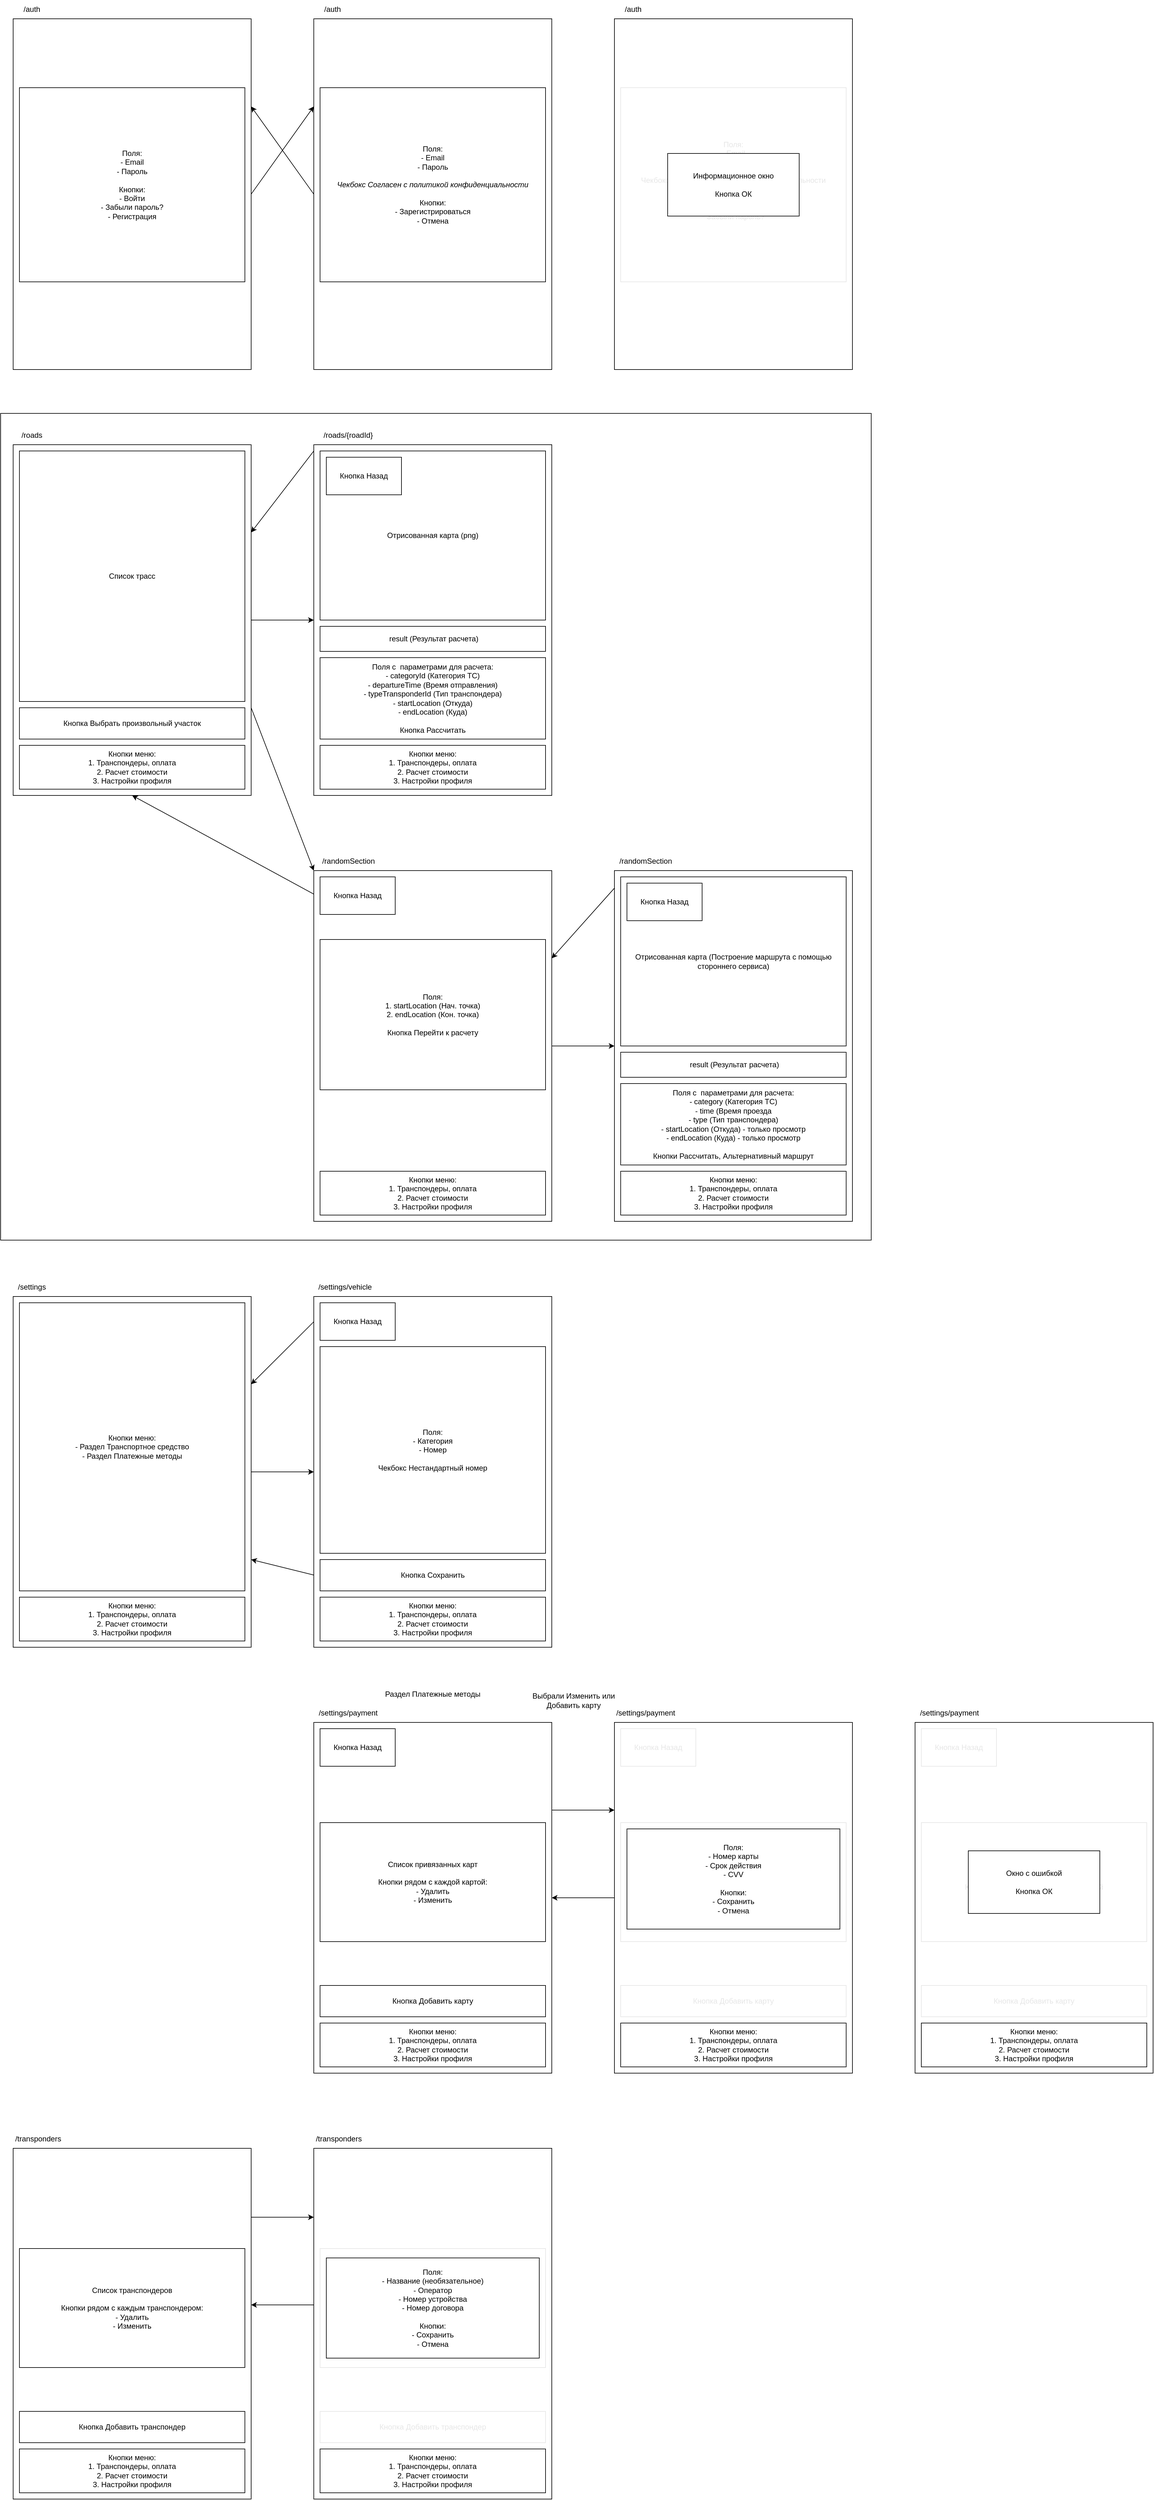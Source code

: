 <mxfile version="25.0.1">
  <diagram name="Страница — 1" id="cAiiCskIx-CPiagkMOPm">
    <mxGraphModel dx="1290" dy="1726" grid="1" gridSize="10" guides="1" tooltips="1" connect="1" arrows="1" fold="1" page="1" pageScale="1" pageWidth="827" pageHeight="1169" math="0" shadow="0">
      <root>
        <mxCell id="0" />
        <mxCell id="1" parent="0" />
        <mxCell id="h8wF_HTgiUl17c5c6_oB-93" value="" style="rounded=0;whiteSpace=wrap;html=1;" parent="1" vertex="1">
          <mxGeometry x="20" y="30" width="1390" height="1320" as="geometry" />
        </mxCell>
        <mxCell id="h8wF_HTgiUl17c5c6_oB-1" value="" style="rounded=0;whiteSpace=wrap;html=1;" parent="1" vertex="1">
          <mxGeometry x="40" y="80" width="380" height="560" as="geometry" />
        </mxCell>
        <mxCell id="h8wF_HTgiUl17c5c6_oB-2" value="Кнопки м&lt;span style=&quot;background-color: initial;&quot;&gt;еню:&lt;/span&gt;&lt;div&gt;&lt;span style=&quot;background-color: initial;&quot;&gt;1. Транспондеры, оплата&lt;/span&gt;&lt;/div&gt;&lt;div&gt;&lt;span style=&quot;background-color: initial;&quot;&gt;2.&amp;nbsp;&lt;/span&gt;&lt;span style=&quot;background-color: initial;&quot;&gt;Расчет стоимости&lt;/span&gt;&lt;/div&gt;&lt;div&gt;&lt;span style=&quot;background-color: initial;&quot;&gt;3. Настройки профиля&lt;/span&gt;&lt;/div&gt;" style="rounded=0;whiteSpace=wrap;html=1;" parent="1" vertex="1">
          <mxGeometry x="50" y="560" width="360" height="70" as="geometry" />
        </mxCell>
        <mxCell id="h8wF_HTgiUl17c5c6_oB-3" value="Список трасс" style="rounded=0;whiteSpace=wrap;html=1;" parent="1" vertex="1">
          <mxGeometry x="50" y="90" width="360" height="400" as="geometry" />
        </mxCell>
        <mxCell id="h8wF_HTgiUl17c5c6_oB-4" value="" style="rounded=0;whiteSpace=wrap;html=1;" parent="1" vertex="1">
          <mxGeometry x="520" y="80" width="380" height="560" as="geometry" />
        </mxCell>
        <mxCell id="h8wF_HTgiUl17c5c6_oB-5" value="Поля с&amp;nbsp; параметрами для расчета:&lt;div&gt;- categoryId (Категория ТС)&lt;/div&gt;&lt;div&gt;- departureTime (Время отправления)&lt;/div&gt;&lt;div&gt;- typeTransponderId (Тип транспондера)&lt;/div&gt;&lt;div&gt;-&amp;nbsp;&lt;span style=&quot;background-color: initial;&quot;&gt;startLocation (&lt;/span&gt;&lt;span style=&quot;background-color: initial;&quot;&gt;Откуда)&lt;/span&gt;&lt;/div&gt;&lt;div&gt;- &lt;span style=&quot;background-color: initial;&quot;&gt;endLocation&lt;/span&gt;&lt;span style=&quot;background-color: initial;&quot;&gt;&amp;nbsp;(Куда)&lt;/span&gt;&lt;/div&gt;&lt;div&gt;&lt;span style=&quot;background-color: initial;&quot;&gt;&lt;br&gt;&lt;/span&gt;&lt;/div&gt;&lt;div&gt;&lt;span style=&quot;background-color: initial;&quot;&gt;Кнопка Рассчитать&lt;/span&gt;&lt;/div&gt;" style="rounded=0;whiteSpace=wrap;html=1;" parent="1" vertex="1">
          <mxGeometry x="530" y="420" width="360" height="130" as="geometry" />
        </mxCell>
        <mxCell id="h8wF_HTgiUl17c5c6_oB-6" value="Отрисованная карта (png)" style="rounded=0;whiteSpace=wrap;html=1;" parent="1" vertex="1">
          <mxGeometry x="530" y="90" width="360" height="270" as="geometry" />
        </mxCell>
        <mxCell id="h8wF_HTgiUl17c5c6_oB-7" value="Кнопка Назад" style="rounded=0;whiteSpace=wrap;html=1;" parent="1" vertex="1">
          <mxGeometry x="540" y="100" width="120" height="60" as="geometry" />
        </mxCell>
        <mxCell id="h8wF_HTgiUl17c5c6_oB-8" value="" style="rounded=0;whiteSpace=wrap;html=1;" parent="1" vertex="1">
          <mxGeometry x="520" y="760" width="380" height="560" as="geometry" />
        </mxCell>
        <mxCell id="h8wF_HTgiUl17c5c6_oB-9" value="Поля:&lt;div&gt;&lt;div&gt;1. startLocation (Нач. точка)&lt;/div&gt;&lt;div&gt;2. endLocation (Кон. точка)&lt;/div&gt;&lt;div&gt;&lt;br&gt;&lt;/div&gt;&lt;/div&gt;&lt;div&gt;Кнопка Перейти к расчету&lt;/div&gt;" style="rounded=0;whiteSpace=wrap;html=1;" parent="1" vertex="1">
          <mxGeometry x="530" y="870" width="360" height="240" as="geometry" />
        </mxCell>
        <mxCell id="h8wF_HTgiUl17c5c6_oB-10" value="Кнопка Выбрать произвольный участок" style="rounded=0;whiteSpace=wrap;html=1;" parent="1" vertex="1">
          <mxGeometry x="50" y="500" width="360" height="50" as="geometry" />
        </mxCell>
        <mxCell id="h8wF_HTgiUl17c5c6_oB-11" value="Кнопка Назад" style="rounded=0;whiteSpace=wrap;html=1;" parent="1" vertex="1">
          <mxGeometry x="530" y="770" width="120" height="60" as="geometry" />
        </mxCell>
        <mxCell id="h8wF_HTgiUl17c5c6_oB-12" value="" style="rounded=0;whiteSpace=wrap;html=1;" parent="1" vertex="1">
          <mxGeometry x="1000" y="760" width="380" height="560" as="geometry" />
        </mxCell>
        <mxCell id="h8wF_HTgiUl17c5c6_oB-14" value="Кнопки м&lt;span style=&quot;background-color: initial;&quot;&gt;еню:&lt;/span&gt;&lt;div&gt;&lt;span style=&quot;background-color: initial;&quot;&gt;1. Транспондеры, оплата&lt;/span&gt;&lt;/div&gt;&lt;div&gt;&lt;span style=&quot;background-color: initial;&quot;&gt;2.&amp;nbsp;&lt;/span&gt;&lt;span style=&quot;background-color: initial;&quot;&gt;Расчет стоимости&lt;/span&gt;&lt;/div&gt;&lt;div&gt;&lt;span style=&quot;background-color: initial;&quot;&gt;3. Настройки профиля&lt;/span&gt;&lt;/div&gt;" style="rounded=0;whiteSpace=wrap;html=1;" parent="1" vertex="1">
          <mxGeometry x="530" y="560" width="360" height="70" as="geometry" />
        </mxCell>
        <mxCell id="h8wF_HTgiUl17c5c6_oB-15" value="Кнопки м&lt;span style=&quot;background-color: initial;&quot;&gt;еню:&lt;/span&gt;&lt;div&gt;&lt;span style=&quot;background-color: initial;&quot;&gt;1. Транспондеры, оплата&lt;/span&gt;&lt;/div&gt;&lt;div&gt;&lt;span style=&quot;background-color: initial;&quot;&gt;2.&amp;nbsp;&lt;/span&gt;&lt;span style=&quot;background-color: initial;&quot;&gt;Расчет стоимости&lt;/span&gt;&lt;/div&gt;&lt;div&gt;&lt;span style=&quot;background-color: initial;&quot;&gt;3. Настройки профиля&lt;/span&gt;&lt;/div&gt;" style="rounded=0;whiteSpace=wrap;html=1;" parent="1" vertex="1">
          <mxGeometry x="530" y="1240" width="360" height="70" as="geometry" />
        </mxCell>
        <mxCell id="h8wF_HTgiUl17c5c6_oB-16" value="Кнопки м&lt;span style=&quot;background-color: initial;&quot;&gt;еню:&lt;/span&gt;&lt;div&gt;&lt;span style=&quot;background-color: initial;&quot;&gt;1. Транспондеры, оплата&lt;/span&gt;&lt;/div&gt;&lt;div&gt;&lt;span style=&quot;background-color: initial;&quot;&gt;2.&amp;nbsp;&lt;/span&gt;&lt;span style=&quot;background-color: initial;&quot;&gt;Расчет стоимости&lt;/span&gt;&lt;/div&gt;&lt;div&gt;&lt;span style=&quot;background-color: initial;&quot;&gt;3. Настройки профиля&lt;/span&gt;&lt;/div&gt;" style="rounded=0;whiteSpace=wrap;html=1;" parent="1" vertex="1">
          <mxGeometry x="1010" y="1240" width="360" height="70" as="geometry" />
        </mxCell>
        <mxCell id="h8wF_HTgiUl17c5c6_oB-21" value="" style="rounded=0;whiteSpace=wrap;html=1;" parent="1" vertex="1">
          <mxGeometry x="40" y="1440" width="380" height="560" as="geometry" />
        </mxCell>
        <mxCell id="h8wF_HTgiUl17c5c6_oB-22" value="Кнопки м&lt;span style=&quot;background-color: initial;&quot;&gt;еню:&lt;/span&gt;&lt;div&gt;&lt;span style=&quot;background-color: initial;&quot;&gt;1. Транспондеры, оплата&lt;/span&gt;&lt;/div&gt;&lt;div&gt;&lt;span style=&quot;background-color: initial;&quot;&gt;2.&amp;nbsp;&lt;/span&gt;&lt;span style=&quot;background-color: initial;&quot;&gt;Расчет стоимости&lt;/span&gt;&lt;/div&gt;&lt;div&gt;&lt;span style=&quot;background-color: initial;&quot;&gt;3. Настройки профиля&lt;/span&gt;&lt;/div&gt;" style="rounded=0;whiteSpace=wrap;html=1;" parent="1" vertex="1">
          <mxGeometry x="50" y="1920" width="360" height="70" as="geometry" />
        </mxCell>
        <mxCell id="h8wF_HTgiUl17c5c6_oB-23" value="Кнопки меню:&lt;div&gt;- Раздел&amp;nbsp;&lt;span style=&quot;background-color: initial;&quot;&gt;Транспортное средство&lt;/span&gt;&lt;/div&gt;&lt;div&gt;- Раздел&amp;nbsp;&lt;span style=&quot;background-color: initial;&quot;&gt;Платежные методы&lt;/span&gt;&lt;/div&gt;" style="rounded=0;whiteSpace=wrap;html=1;" parent="1" vertex="1">
          <mxGeometry x="50" y="1450" width="360" height="460" as="geometry" />
        </mxCell>
        <mxCell id="h8wF_HTgiUl17c5c6_oB-24" value="" style="rounded=0;whiteSpace=wrap;html=1;" parent="1" vertex="1">
          <mxGeometry x="520" y="1440" width="380" height="560" as="geometry" />
        </mxCell>
        <mxCell id="h8wF_HTgiUl17c5c6_oB-25" value="Кнопки м&lt;span style=&quot;background-color: initial;&quot;&gt;еню:&lt;/span&gt;&lt;div&gt;&lt;span style=&quot;background-color: initial;&quot;&gt;1. Транспондеры, оплата&lt;/span&gt;&lt;/div&gt;&lt;div&gt;&lt;span style=&quot;background-color: initial;&quot;&gt;2.&amp;nbsp;&lt;/span&gt;&lt;span style=&quot;background-color: initial;&quot;&gt;Расчет стоимости&lt;/span&gt;&lt;/div&gt;&lt;div&gt;&lt;span style=&quot;background-color: initial;&quot;&gt;3. Настройки профиля&lt;/span&gt;&lt;/div&gt;" style="rounded=0;whiteSpace=wrap;html=1;" parent="1" vertex="1">
          <mxGeometry x="530" y="1920" width="360" height="70" as="geometry" />
        </mxCell>
        <mxCell id="h8wF_HTgiUl17c5c6_oB-26" value="Кнопка Сохранить" style="rounded=0;whiteSpace=wrap;html=1;" parent="1" vertex="1">
          <mxGeometry x="530" y="1860" width="360" height="50" as="geometry" />
        </mxCell>
        <mxCell id="h8wF_HTgiUl17c5c6_oB-27" value="&lt;div&gt;Поля:&lt;/div&gt;&lt;div&gt;- Категория&lt;/div&gt;&lt;div&gt;- Номер&lt;/div&gt;&lt;div&gt;&lt;br&gt;&lt;/div&gt;&lt;div&gt;Чекбокс Нестандартный номер&lt;/div&gt;" style="rounded=0;whiteSpace=wrap;html=1;" parent="1" vertex="1">
          <mxGeometry x="530" y="1520" width="360" height="330" as="geometry" />
        </mxCell>
        <mxCell id="h8wF_HTgiUl17c5c6_oB-29" value="Кнопка Назад" style="rounded=0;whiteSpace=wrap;html=1;" parent="1" vertex="1">
          <mxGeometry x="530" y="1450" width="120" height="60" as="geometry" />
        </mxCell>
        <mxCell id="h8wF_HTgiUl17c5c6_oB-30" value="" style="rounded=0;whiteSpace=wrap;html=1;" parent="1" vertex="1">
          <mxGeometry x="520" y="2120" width="380" height="560" as="geometry" />
        </mxCell>
        <mxCell id="h8wF_HTgiUl17c5c6_oB-31" value="Кнопки м&lt;span style=&quot;background-color: initial;&quot;&gt;еню:&lt;/span&gt;&lt;div&gt;&lt;span style=&quot;background-color: initial;&quot;&gt;1. Транспондеры, оплата&lt;/span&gt;&lt;/div&gt;&lt;div&gt;&lt;span style=&quot;background-color: initial;&quot;&gt;2.&amp;nbsp;&lt;/span&gt;&lt;span style=&quot;background-color: initial;&quot;&gt;Расчет стоимости&lt;/span&gt;&lt;/div&gt;&lt;div&gt;&lt;span style=&quot;background-color: initial;&quot;&gt;3. Настройки профиля&lt;/span&gt;&lt;/div&gt;" style="rounded=0;whiteSpace=wrap;html=1;" parent="1" vertex="1">
          <mxGeometry x="530" y="2600" width="360" height="70" as="geometry" />
        </mxCell>
        <mxCell id="h8wF_HTgiUl17c5c6_oB-32" value="&lt;div&gt;Список привязанных карт&lt;/div&gt;&lt;div&gt;&lt;br&gt;&lt;/div&gt;&lt;div&gt;Кнопки рядом с каждой картой:&lt;/div&gt;&lt;div&gt;- Удалить&lt;/div&gt;&lt;div&gt;- Изменить&lt;/div&gt;" style="rounded=0;whiteSpace=wrap;html=1;" parent="1" vertex="1">
          <mxGeometry x="530" y="2280" width="360" height="190" as="geometry" />
        </mxCell>
        <mxCell id="h8wF_HTgiUl17c5c6_oB-33" value="Раздел Платежные методы" style="text;html=1;align=center;verticalAlign=middle;whiteSpace=wrap;rounded=0;" parent="1" vertex="1">
          <mxGeometry x="630" y="2060" width="160" height="30" as="geometry" />
        </mxCell>
        <mxCell id="h8wF_HTgiUl17c5c6_oB-34" value="Кнопка Назад" style="rounded=0;whiteSpace=wrap;html=1;" parent="1" vertex="1">
          <mxGeometry x="530" y="2130" width="120" height="60" as="geometry" />
        </mxCell>
        <mxCell id="h8wF_HTgiUl17c5c6_oB-35" value="Кнопка Добавить карту" style="rounded=0;whiteSpace=wrap;html=1;" parent="1" vertex="1">
          <mxGeometry x="530" y="2540" width="360" height="50" as="geometry" />
        </mxCell>
        <mxCell id="h8wF_HTgiUl17c5c6_oB-36" value="" style="rounded=0;whiteSpace=wrap;html=1;" parent="1" vertex="1">
          <mxGeometry x="1000" y="2120" width="380" height="560" as="geometry" />
        </mxCell>
        <mxCell id="h8wF_HTgiUl17c5c6_oB-37" value="Кнопки м&lt;span style=&quot;background-color: initial;&quot;&gt;еню:&lt;/span&gt;&lt;div&gt;&lt;span style=&quot;background-color: initial;&quot;&gt;1. Транспондеры, оплата&lt;/span&gt;&lt;/div&gt;&lt;div&gt;&lt;span style=&quot;background-color: initial;&quot;&gt;2.&amp;nbsp;&lt;/span&gt;&lt;span style=&quot;background-color: initial;&quot;&gt;Расчет стоимости&lt;/span&gt;&lt;/div&gt;&lt;div&gt;&lt;span style=&quot;background-color: initial;&quot;&gt;3. Настройки профиля&lt;/span&gt;&lt;/div&gt;" style="rounded=0;whiteSpace=wrap;html=1;" parent="1" vertex="1">
          <mxGeometry x="1010" y="2600" width="360" height="70" as="geometry" />
        </mxCell>
        <mxCell id="h8wF_HTgiUl17c5c6_oB-38" value="&lt;div&gt;Список привязанных карт&lt;/div&gt;&lt;div&gt;Кнопка Удалить рядом с каждой картой&lt;/div&gt;" style="rounded=0;whiteSpace=wrap;html=1;fontColor=#E6E6E6;strokeColor=#E6E6E6;" parent="1" vertex="1">
          <mxGeometry x="1010" y="2280" width="360" height="190" as="geometry" />
        </mxCell>
        <mxCell id="h8wF_HTgiUl17c5c6_oB-39" value="Кнопка Назад" style="rounded=0;whiteSpace=wrap;html=1;strokeColor=#E6E6E6;fontColor=#E6E6E6;" parent="1" vertex="1">
          <mxGeometry x="1010" y="2130" width="120" height="60" as="geometry" />
        </mxCell>
        <mxCell id="h8wF_HTgiUl17c5c6_oB-40" value="Кнопка Добавить карту" style="rounded=0;whiteSpace=wrap;html=1;strokeColor=#E6E6E6;fontColor=#E6E6E6;" parent="1" vertex="1">
          <mxGeometry x="1010" y="2540" width="360" height="50" as="geometry" />
        </mxCell>
        <mxCell id="h8wF_HTgiUl17c5c6_oB-41" value="&lt;div&gt;Поля:&lt;/div&gt;&lt;div&gt;- Номер карты&lt;/div&gt;&lt;div&gt;- Срок действия&lt;/div&gt;&lt;div&gt;- CVV&lt;/div&gt;&lt;div&gt;&lt;br&gt;&lt;/div&gt;&lt;div&gt;Кнопки:&lt;/div&gt;&lt;div&gt;- Сохранить&lt;/div&gt;&lt;div&gt;- Отмена&lt;/div&gt;" style="rounded=0;whiteSpace=wrap;html=1;" parent="1" vertex="1">
          <mxGeometry x="1020" y="2290" width="340" height="160" as="geometry" />
        </mxCell>
        <mxCell id="h8wF_HTgiUl17c5c6_oB-42" value="" style="rounded=0;whiteSpace=wrap;html=1;" parent="1" vertex="1">
          <mxGeometry x="1480" y="2120" width="380" height="560" as="geometry" />
        </mxCell>
        <mxCell id="h8wF_HTgiUl17c5c6_oB-43" value="Кнопки м&lt;span style=&quot;background-color: initial;&quot;&gt;еню:&lt;/span&gt;&lt;div&gt;&lt;span style=&quot;background-color: initial;&quot;&gt;1. Транспондеры, оплата&lt;/span&gt;&lt;/div&gt;&lt;div&gt;&lt;span style=&quot;background-color: initial;&quot;&gt;2.&amp;nbsp;&lt;/span&gt;&lt;span style=&quot;background-color: initial;&quot;&gt;Расчет стоимости&lt;/span&gt;&lt;/div&gt;&lt;div&gt;&lt;span style=&quot;background-color: initial;&quot;&gt;3. Настройки профиля&lt;/span&gt;&lt;/div&gt;" style="rounded=0;whiteSpace=wrap;html=1;" parent="1" vertex="1">
          <mxGeometry x="1490" y="2600" width="360" height="70" as="geometry" />
        </mxCell>
        <mxCell id="h8wF_HTgiUl17c5c6_oB-44" value="&lt;div&gt;Список привязанных карт&lt;/div&gt;&lt;div&gt;Кнопка Удалить рядом с каждой картой&lt;/div&gt;" style="rounded=0;whiteSpace=wrap;html=1;fontColor=#E6E6E6;strokeColor=#E6E6E6;" parent="1" vertex="1">
          <mxGeometry x="1490" y="2280" width="360" height="190" as="geometry" />
        </mxCell>
        <mxCell id="h8wF_HTgiUl17c5c6_oB-45" value="Кнопка Назад" style="rounded=0;whiteSpace=wrap;html=1;strokeColor=#E6E6E6;fontColor=#E6E6E6;" parent="1" vertex="1">
          <mxGeometry x="1490" y="2130" width="120" height="60" as="geometry" />
        </mxCell>
        <mxCell id="h8wF_HTgiUl17c5c6_oB-46" value="Кнопка Добавить карту" style="rounded=0;whiteSpace=wrap;html=1;strokeColor=#E6E6E6;fontColor=#E6E6E6;" parent="1" vertex="1">
          <mxGeometry x="1490" y="2540" width="360" height="50" as="geometry" />
        </mxCell>
        <mxCell id="h8wF_HTgiUl17c5c6_oB-47" value="&lt;div&gt;Окно с ошибкой&lt;/div&gt;&lt;div&gt;&lt;br&gt;&lt;/div&gt;&lt;div&gt;Кнопка ОК&lt;/div&gt;" style="rounded=0;whiteSpace=wrap;html=1;" parent="1" vertex="1">
          <mxGeometry x="1565" y="2325" width="210" height="100" as="geometry" />
        </mxCell>
        <mxCell id="h8wF_HTgiUl17c5c6_oB-48" value="Выбрали Изменить или Добавить карту" style="text;html=1;align=center;verticalAlign=middle;whiteSpace=wrap;rounded=0;" parent="1" vertex="1">
          <mxGeometry x="860" y="2070" width="150" height="30" as="geometry" />
        </mxCell>
        <mxCell id="h8wF_HTgiUl17c5c6_oB-49" value="" style="rounded=0;whiteSpace=wrap;html=1;" parent="1" vertex="1">
          <mxGeometry x="40" y="-600" width="380" height="560" as="geometry" />
        </mxCell>
        <mxCell id="h8wF_HTgiUl17c5c6_oB-50" value="Поля:&lt;div&gt;-&amp;nbsp;Email&lt;/div&gt;&lt;div&gt;- Пароль&lt;/div&gt;&lt;div&gt;&lt;br&gt;&lt;/div&gt;&lt;div&gt;Кнопки:&lt;/div&gt;&lt;div&gt;- Войти&lt;/div&gt;&lt;div&gt;- Забыли пароль?&lt;/div&gt;&lt;div&gt;- Регистрация&lt;/div&gt;" style="rounded=0;whiteSpace=wrap;html=1;" parent="1" vertex="1">
          <mxGeometry x="50" y="-490" width="360" height="310" as="geometry" />
        </mxCell>
        <mxCell id="h8wF_HTgiUl17c5c6_oB-51" value="" style="rounded=0;whiteSpace=wrap;html=1;" parent="1" vertex="1">
          <mxGeometry x="1000" y="-600" width="380" height="560" as="geometry" />
        </mxCell>
        <mxCell id="h8wF_HTgiUl17c5c6_oB-52" value="Поля:&lt;div&gt;-&amp;nbsp;Email&lt;/div&gt;&lt;div&gt;- Пароль&lt;/div&gt;&lt;div&gt;&lt;br&gt;&lt;/div&gt;&lt;div&gt;Чекбокс Согласен с политикой конфиденциальности&lt;/div&gt;&lt;div&gt;&lt;br&gt;&lt;/div&gt;&lt;div&gt;Кнопки:&lt;/div&gt;&lt;div&gt;- Войти&lt;/div&gt;&lt;div&gt;- Забыли пароль?&lt;/div&gt;&lt;div&gt;&lt;br&gt;&lt;/div&gt;" style="rounded=0;whiteSpace=wrap;html=1;strokeColor=#E6E6E6;fontColor=#E6E6E6;" parent="1" vertex="1">
          <mxGeometry x="1010" y="-490" width="360" height="310" as="geometry" />
        </mxCell>
        <mxCell id="h8wF_HTgiUl17c5c6_oB-53" value="&lt;div&gt;Информационное окно&lt;/div&gt;&lt;div&gt;&lt;br&gt;&lt;/div&gt;&lt;div&gt;Кнопка ОК&lt;/div&gt;" style="rounded=0;whiteSpace=wrap;html=1;" parent="1" vertex="1">
          <mxGeometry x="1085" y="-385" width="210" height="100" as="geometry" />
        </mxCell>
        <mxCell id="h8wF_HTgiUl17c5c6_oB-54" value="" style="rounded=0;whiteSpace=wrap;html=1;" parent="1" vertex="1">
          <mxGeometry x="40" y="2800" width="380" height="560" as="geometry" />
        </mxCell>
        <mxCell id="h8wF_HTgiUl17c5c6_oB-55" value="Кнопки м&lt;span style=&quot;background-color: initial;&quot;&gt;еню:&lt;/span&gt;&lt;div&gt;&lt;span style=&quot;background-color: initial;&quot;&gt;1. Транспондеры, оплата&lt;/span&gt;&lt;/div&gt;&lt;div&gt;&lt;span style=&quot;background-color: initial;&quot;&gt;2.&amp;nbsp;&lt;/span&gt;&lt;span style=&quot;background-color: initial;&quot;&gt;Расчет стоимости&lt;/span&gt;&lt;/div&gt;&lt;div&gt;&lt;span style=&quot;background-color: initial;&quot;&gt;3. Настройки профиля&lt;/span&gt;&lt;/div&gt;" style="rounded=0;whiteSpace=wrap;html=1;" parent="1" vertex="1">
          <mxGeometry x="50" y="3280" width="360" height="70" as="geometry" />
        </mxCell>
        <mxCell id="h8wF_HTgiUl17c5c6_oB-56" value="&lt;div&gt;Список транспондеров&lt;/div&gt;&lt;div&gt;&lt;br&gt;&lt;/div&gt;&lt;div&gt;Кнопки рядом с каждым транспондером:&lt;/div&gt;&lt;div&gt;- Удалить&lt;/div&gt;&lt;div&gt;- Изменить&lt;/div&gt;" style="rounded=0;whiteSpace=wrap;html=1;fontColor=#000000;strokeColor=#000000;" parent="1" vertex="1">
          <mxGeometry x="50" y="2960" width="360" height="190" as="geometry" />
        </mxCell>
        <mxCell id="h8wF_HTgiUl17c5c6_oB-57" value="Кнопка Добавить транспондер" style="rounded=0;whiteSpace=wrap;html=1;fontColor=#000000;strokeColor=#000000;" parent="1" vertex="1">
          <mxGeometry x="50" y="3220" width="360" height="50" as="geometry" />
        </mxCell>
        <mxCell id="h8wF_HTgiUl17c5c6_oB-58" value="" style="rounded=0;whiteSpace=wrap;html=1;" parent="1" vertex="1">
          <mxGeometry x="520" y="2800" width="380" height="560" as="geometry" />
        </mxCell>
        <mxCell id="h8wF_HTgiUl17c5c6_oB-59" value="Кнопки м&lt;span style=&quot;background-color: initial;&quot;&gt;еню:&lt;/span&gt;&lt;div&gt;&lt;span style=&quot;background-color: initial;&quot;&gt;1. Транспондеры, оплата&lt;/span&gt;&lt;/div&gt;&lt;div&gt;&lt;span style=&quot;background-color: initial;&quot;&gt;2.&amp;nbsp;&lt;/span&gt;&lt;span style=&quot;background-color: initial;&quot;&gt;Расчет стоимости&lt;/span&gt;&lt;/div&gt;&lt;div&gt;&lt;span style=&quot;background-color: initial;&quot;&gt;3. Настройки профиля&lt;/span&gt;&lt;/div&gt;" style="rounded=0;whiteSpace=wrap;html=1;" parent="1" vertex="1">
          <mxGeometry x="530" y="3280" width="360" height="70" as="geometry" />
        </mxCell>
        <mxCell id="h8wF_HTgiUl17c5c6_oB-60" value="&lt;div&gt;Список транспондеров&lt;/div&gt;&lt;div&gt;&lt;br&gt;&lt;/div&gt;&lt;div&gt;Кнопки рядом с каждым транспондером:&lt;/div&gt;&lt;div&gt;- Удалить&lt;/div&gt;&lt;div&gt;- Изменить&lt;/div&gt;" style="rounded=0;whiteSpace=wrap;html=1;fontColor=#E6E6E6;strokeColor=#E6E6E6;" parent="1" vertex="1">
          <mxGeometry x="530" y="2960" width="360" height="190" as="geometry" />
        </mxCell>
        <mxCell id="h8wF_HTgiUl17c5c6_oB-61" value="Кнопка Добавить транспондер" style="rounded=0;whiteSpace=wrap;html=1;fontColor=#E6E6E6;strokeColor=#E6E6E6;" parent="1" vertex="1">
          <mxGeometry x="530" y="3220" width="360" height="50" as="geometry" />
        </mxCell>
        <mxCell id="h8wF_HTgiUl17c5c6_oB-62" value="&lt;div&gt;Поля:&lt;/div&gt;&lt;div&gt;- Название (необязательное)&lt;/div&gt;&lt;div&gt;- Оператор&lt;/div&gt;&lt;div&gt;- Номер устройства&lt;/div&gt;&lt;div&gt;- Номер договора&lt;/div&gt;&lt;div&gt;&lt;br&gt;&lt;/div&gt;&lt;div&gt;Кнопки:&lt;/div&gt;&lt;div&gt;- Сохранить&lt;/div&gt;&lt;div&gt;- Отмена&lt;/div&gt;" style="rounded=0;whiteSpace=wrap;html=1;" parent="1" vertex="1">
          <mxGeometry x="540" y="2975" width="340" height="160" as="geometry" />
        </mxCell>
        <mxCell id="h8wF_HTgiUl17c5c6_oB-63" value="" style="rounded=0;whiteSpace=wrap;html=1;" parent="1" vertex="1">
          <mxGeometry x="520" y="-600" width="380" height="560" as="geometry" />
        </mxCell>
        <mxCell id="h8wF_HTgiUl17c5c6_oB-64" value="Поля:&lt;div&gt;-&amp;nbsp;Email&lt;/div&gt;&lt;div&gt;- Пароль&lt;/div&gt;&lt;div&gt;&lt;br&gt;&lt;/div&gt;&lt;div&gt;&lt;i&gt;Чекбокс Согласен с политикой конфиденциальности&lt;/i&gt;&lt;/div&gt;&lt;div&gt;&lt;br&gt;&lt;/div&gt;&lt;div&gt;Кнопки:&lt;/div&gt;&lt;div&gt;- Зарегистрироваться&lt;/div&gt;&lt;div&gt;- Отмена&lt;/div&gt;" style="rounded=0;whiteSpace=wrap;html=1;" parent="1" vertex="1">
          <mxGeometry x="530" y="-490" width="360" height="310" as="geometry" />
        </mxCell>
        <mxCell id="h8wF_HTgiUl17c5c6_oB-65" value="" style="endArrow=classic;html=1;rounded=0;exitX=1;exitY=0.5;exitDx=0;exitDy=0;entryX=0;entryY=0.25;entryDx=0;entryDy=0;" parent="1" source="h8wF_HTgiUl17c5c6_oB-49" target="h8wF_HTgiUl17c5c6_oB-63" edge="1">
          <mxGeometry width="50" height="50" relative="1" as="geometry">
            <mxPoint x="480" y="-335" as="sourcePoint" />
            <mxPoint x="530" y="-385" as="targetPoint" />
          </mxGeometry>
        </mxCell>
        <mxCell id="h8wF_HTgiUl17c5c6_oB-66" value="" style="endArrow=classic;html=1;rounded=0;exitX=0;exitY=0.5;exitDx=0;exitDy=0;entryX=1;entryY=0.25;entryDx=0;entryDy=0;" parent="1" source="h8wF_HTgiUl17c5c6_oB-63" target="h8wF_HTgiUl17c5c6_oB-49" edge="1">
          <mxGeometry width="50" height="50" relative="1" as="geometry">
            <mxPoint x="740" y="-280" as="sourcePoint" />
            <mxPoint x="790" y="-330" as="targetPoint" />
          </mxGeometry>
        </mxCell>
        <mxCell id="h8wF_HTgiUl17c5c6_oB-67" value="" style="endArrow=classic;html=1;rounded=0;exitX=1;exitY=0.5;exitDx=0;exitDy=0;entryX=0;entryY=0.5;entryDx=0;entryDy=0;" parent="1" source="h8wF_HTgiUl17c5c6_oB-1" target="h8wF_HTgiUl17c5c6_oB-4" edge="1">
          <mxGeometry width="50" height="50" relative="1" as="geometry">
            <mxPoint x="460" y="390" as="sourcePoint" />
            <mxPoint x="510" y="340" as="targetPoint" />
          </mxGeometry>
        </mxCell>
        <mxCell id="h8wF_HTgiUl17c5c6_oB-68" value="" style="endArrow=classic;html=1;rounded=0;entryX=1;entryY=0.25;entryDx=0;entryDy=0;exitX=0;exitY=0.018;exitDx=0;exitDy=0;exitPerimeter=0;" parent="1" source="h8wF_HTgiUl17c5c6_oB-4" target="h8wF_HTgiUl17c5c6_oB-1" edge="1">
          <mxGeometry width="50" height="50" relative="1" as="geometry">
            <mxPoint x="510" y="100" as="sourcePoint" />
            <mxPoint x="360" y="350" as="targetPoint" />
          </mxGeometry>
        </mxCell>
        <mxCell id="h8wF_HTgiUl17c5c6_oB-69" value="" style="endArrow=classic;html=1;rounded=0;exitX=1;exitY=0.75;exitDx=0;exitDy=0;entryX=0;entryY=0;entryDx=0;entryDy=0;" parent="1" source="h8wF_HTgiUl17c5c6_oB-1" target="h8wF_HTgiUl17c5c6_oB-8" edge="1">
          <mxGeometry width="50" height="50" relative="1" as="geometry">
            <mxPoint x="560" y="550" as="sourcePoint" />
            <mxPoint x="610" y="500" as="targetPoint" />
          </mxGeometry>
        </mxCell>
        <mxCell id="h8wF_HTgiUl17c5c6_oB-71" value="" style="endArrow=classic;html=1;rounded=0;exitX=0;exitY=0.067;exitDx=0;exitDy=0;exitPerimeter=0;entryX=0.5;entryY=1;entryDx=0;entryDy=0;" parent="1" source="h8wF_HTgiUl17c5c6_oB-8" target="h8wF_HTgiUl17c5c6_oB-1" edge="1">
          <mxGeometry width="50" height="50" relative="1" as="geometry">
            <mxPoint x="670" y="820" as="sourcePoint" />
            <mxPoint x="720" y="770" as="targetPoint" />
          </mxGeometry>
        </mxCell>
        <mxCell id="h8wF_HTgiUl17c5c6_oB-73" value="" style="endArrow=classic;html=1;rounded=0;exitX=1;exitY=0.5;exitDx=0;exitDy=0;entryX=0;entryY=0.5;entryDx=0;entryDy=0;" parent="1" source="h8wF_HTgiUl17c5c6_oB-21" target="h8wF_HTgiUl17c5c6_oB-24" edge="1">
          <mxGeometry width="50" height="50" relative="1" as="geometry">
            <mxPoint x="290" y="1770" as="sourcePoint" />
            <mxPoint x="340" y="1720" as="targetPoint" />
          </mxGeometry>
        </mxCell>
        <mxCell id="h8wF_HTgiUl17c5c6_oB-74" value="" style="endArrow=classic;html=1;rounded=0;exitX=0;exitY=0.072;exitDx=0;exitDy=0;entryX=1;entryY=0.25;entryDx=0;entryDy=0;exitPerimeter=0;" parent="1" source="h8wF_HTgiUl17c5c6_oB-24" target="h8wF_HTgiUl17c5c6_oB-21" edge="1">
          <mxGeometry width="50" height="50" relative="1" as="geometry">
            <mxPoint x="290" y="1770" as="sourcePoint" />
            <mxPoint x="340" y="1720" as="targetPoint" />
          </mxGeometry>
        </mxCell>
        <mxCell id="h8wF_HTgiUl17c5c6_oB-75" value="" style="endArrow=classic;html=1;rounded=0;exitX=-0.001;exitY=0.794;exitDx=0;exitDy=0;exitPerimeter=0;entryX=1;entryY=0.75;entryDx=0;entryDy=0;" parent="1" source="h8wF_HTgiUl17c5c6_oB-24" target="h8wF_HTgiUl17c5c6_oB-21" edge="1">
          <mxGeometry width="50" height="50" relative="1" as="geometry">
            <mxPoint x="410" y="1860" as="sourcePoint" />
            <mxPoint x="460" y="1810" as="targetPoint" />
          </mxGeometry>
        </mxCell>
        <mxCell id="h8wF_HTgiUl17c5c6_oB-78" value="/roads" style="text;html=1;align=center;verticalAlign=middle;whiteSpace=wrap;rounded=0;" parent="1" vertex="1">
          <mxGeometry x="40" y="50" width="60" height="30" as="geometry" />
        </mxCell>
        <mxCell id="h8wF_HTgiUl17c5c6_oB-79" value="/roads&lt;span style=&quot;background-color: initial;&quot;&gt;/{&lt;/span&gt;road&lt;span style=&quot;background-color: initial;&quot;&gt;Id&lt;/span&gt;&lt;span style=&quot;background-color: initial;&quot;&gt;}&lt;/span&gt;" style="text;html=1;align=center;verticalAlign=middle;whiteSpace=wrap;rounded=0;" parent="1" vertex="1">
          <mxGeometry x="520" y="50" width="110" height="30" as="geometry" />
        </mxCell>
        <mxCell id="h8wF_HTgiUl17c5c6_oB-80" value="&amp;nbsp;result (Результат расчета)" style="rounded=0;whiteSpace=wrap;html=1;" parent="1" vertex="1">
          <mxGeometry x="530" y="370" width="360" height="40" as="geometry" />
        </mxCell>
        <mxCell id="h8wF_HTgiUl17c5c6_oB-82" value="Отрисованная карта (Построение маршрута с помощью стороннего сервиса)" style="rounded=0;whiteSpace=wrap;html=1;" parent="1" vertex="1">
          <mxGeometry x="1010" y="770" width="360" height="270" as="geometry" />
        </mxCell>
        <mxCell id="h8wF_HTgiUl17c5c6_oB-19" value="Кнопка Назад" style="rounded=0;whiteSpace=wrap;html=1;" parent="1" vertex="1">
          <mxGeometry x="1020" y="780" width="120" height="60" as="geometry" />
        </mxCell>
        <mxCell id="h8wF_HTgiUl17c5c6_oB-85" value="/randomSection" style="text;html=1;align=center;verticalAlign=middle;whiteSpace=wrap;rounded=0;" parent="1" vertex="1">
          <mxGeometry x="507.5" y="730" width="135" height="30" as="geometry" />
        </mxCell>
        <mxCell id="h8wF_HTgiUl17c5c6_oB-86" value="Поля с&amp;nbsp; параметрами для расчета:&lt;div&gt;- category (Категория ТС)&lt;/div&gt;&lt;div&gt;- time (Время проезда&lt;/div&gt;&lt;div&gt;- type (Тип транспондера)&lt;/div&gt;&lt;div&gt;-&amp;nbsp;&lt;span style=&quot;background-color: initial;&quot;&gt;startLocation (&lt;/span&gt;&lt;span style=&quot;background-color: initial;&quot;&gt;Откуда) - только просмотр&lt;/span&gt;&lt;/div&gt;&lt;div&gt;- &lt;span style=&quot;background-color: initial;&quot;&gt;endLocation&lt;/span&gt;&lt;span style=&quot;background-color: initial;&quot;&gt;&amp;nbsp;(Куда) - только просмотр&lt;/span&gt;&lt;/div&gt;&lt;div&gt;&lt;span style=&quot;background-color: initial;&quot;&gt;&lt;br&gt;&lt;/span&gt;&lt;/div&gt;&lt;div&gt;&lt;span style=&quot;background-color: initial;&quot;&gt;Кнопки Рассчитать, Альтернативный маршрут&lt;/span&gt;&lt;/div&gt;" style="rounded=0;whiteSpace=wrap;html=1;" parent="1" vertex="1">
          <mxGeometry x="1010" y="1100" width="360" height="130" as="geometry" />
        </mxCell>
        <mxCell id="h8wF_HTgiUl17c5c6_oB-87" value="&amp;nbsp;result (Результат расчета)" style="rounded=0;whiteSpace=wrap;html=1;" parent="1" vertex="1">
          <mxGeometry x="1010" y="1050" width="360" height="40" as="geometry" />
        </mxCell>
        <mxCell id="h8wF_HTgiUl17c5c6_oB-88" value="" style="endArrow=classic;html=1;rounded=0;exitX=1;exitY=0.5;exitDx=0;exitDy=0;entryX=0;entryY=0.5;entryDx=0;entryDy=0;" parent="1" source="h8wF_HTgiUl17c5c6_oB-8" target="h8wF_HTgiUl17c5c6_oB-12" edge="1">
          <mxGeometry width="50" height="50" relative="1" as="geometry">
            <mxPoint x="750" y="1100" as="sourcePoint" />
            <mxPoint x="800" y="1050" as="targetPoint" />
          </mxGeometry>
        </mxCell>
        <mxCell id="h8wF_HTgiUl17c5c6_oB-89" value="" style="endArrow=classic;html=1;rounded=0;entryX=1;entryY=0.25;entryDx=0;entryDy=0;exitX=0;exitY=0.05;exitDx=0;exitDy=0;exitPerimeter=0;" parent="1" source="h8wF_HTgiUl17c5c6_oB-12" target="h8wF_HTgiUl17c5c6_oB-8" edge="1">
          <mxGeometry width="50" height="50" relative="1" as="geometry">
            <mxPoint x="1000" y="770" as="sourcePoint" />
            <mxPoint x="900" y="900" as="targetPoint" />
          </mxGeometry>
        </mxCell>
        <mxCell id="h8wF_HTgiUl17c5c6_oB-90" value="/randomSection" style="text;html=1;align=center;verticalAlign=middle;whiteSpace=wrap;rounded=0;" parent="1" vertex="1">
          <mxGeometry x="990" y="730" width="120" height="30" as="geometry" />
        </mxCell>
        <mxCell id="KbiUPIUV59BzkDGXsCW5-1" value="/auth" style="text;html=1;align=center;verticalAlign=middle;whiteSpace=wrap;rounded=0;" parent="1" vertex="1">
          <mxGeometry x="40" y="-630" width="60" height="30" as="geometry" />
        </mxCell>
        <mxCell id="KbiUPIUV59BzkDGXsCW5-2" value="/auth" style="text;html=1;align=center;verticalAlign=middle;whiteSpace=wrap;rounded=0;" parent="1" vertex="1">
          <mxGeometry x="520" y="-630" width="60" height="30" as="geometry" />
        </mxCell>
        <mxCell id="KbiUPIUV59BzkDGXsCW5-3" value="/settings" style="text;html=1;align=center;verticalAlign=middle;whiteSpace=wrap;rounded=0;" parent="1" vertex="1">
          <mxGeometry x="40" y="1410" width="60" height="30" as="geometry" />
        </mxCell>
        <mxCell id="KbiUPIUV59BzkDGXsCW5-4" value="/settings/vehicle" style="text;html=1;align=center;verticalAlign=middle;whiteSpace=wrap;rounded=0;" parent="1" vertex="1">
          <mxGeometry x="540" y="1410" width="60" height="30" as="geometry" />
        </mxCell>
        <mxCell id="KbiUPIUV59BzkDGXsCW5-5" value="/settings/payment" style="text;html=1;align=center;verticalAlign=middle;whiteSpace=wrap;rounded=0;" parent="1" vertex="1">
          <mxGeometry x="545" y="2090" width="60" height="30" as="geometry" />
        </mxCell>
        <mxCell id="KbiUPIUV59BzkDGXsCW5-6" value="/settings/payment" style="text;html=1;align=center;verticalAlign=middle;whiteSpace=wrap;rounded=0;" parent="1" vertex="1">
          <mxGeometry x="1020" y="2090" width="60" height="30" as="geometry" />
        </mxCell>
        <mxCell id="KbiUPIUV59BzkDGXsCW5-7" value="/settings/payment" style="text;html=1;align=center;verticalAlign=middle;whiteSpace=wrap;rounded=0;" parent="1" vertex="1">
          <mxGeometry x="1505" y="2090" width="60" height="30" as="geometry" />
        </mxCell>
        <mxCell id="KbiUPIUV59BzkDGXsCW5-8" value="/transponders" style="text;html=1;align=center;verticalAlign=middle;whiteSpace=wrap;rounded=0;" parent="1" vertex="1">
          <mxGeometry x="50" y="2770" width="60" height="30" as="geometry" />
        </mxCell>
        <mxCell id="KbiUPIUV59BzkDGXsCW5-9" value="/transponders" style="text;html=1;align=center;verticalAlign=middle;whiteSpace=wrap;rounded=0;" parent="1" vertex="1">
          <mxGeometry x="530" y="2770" width="60" height="30" as="geometry" />
        </mxCell>
        <mxCell id="KbiUPIUV59BzkDGXsCW5-10" value="/auth" style="text;html=1;align=center;verticalAlign=middle;whiteSpace=wrap;rounded=0;" parent="1" vertex="1">
          <mxGeometry x="1000" y="-630" width="60" height="30" as="geometry" />
        </mxCell>
        <mxCell id="KbiUPIUV59BzkDGXsCW5-11" value="" style="endArrow=classic;html=1;rounded=0;exitX=0;exitY=0.5;exitDx=0;exitDy=0;entryX=1;entryY=0.5;entryDx=0;entryDy=0;" parent="1" source="h8wF_HTgiUl17c5c6_oB-36" target="h8wF_HTgiUl17c5c6_oB-30" edge="1">
          <mxGeometry width="50" height="50" relative="1" as="geometry">
            <mxPoint x="820" y="2360" as="sourcePoint" />
            <mxPoint x="940" y="2460" as="targetPoint" />
          </mxGeometry>
        </mxCell>
        <mxCell id="KbiUPIUV59BzkDGXsCW5-12" value="" style="endArrow=classic;html=1;rounded=0;exitX=1;exitY=0.25;exitDx=0;exitDy=0;entryX=0;entryY=0.25;entryDx=0;entryDy=0;" parent="1" source="h8wF_HTgiUl17c5c6_oB-30" target="h8wF_HTgiUl17c5c6_oB-36" edge="1">
          <mxGeometry width="50" height="50" relative="1" as="geometry">
            <mxPoint x="820" y="2360" as="sourcePoint" />
            <mxPoint x="870" y="2310" as="targetPoint" />
          </mxGeometry>
        </mxCell>
        <mxCell id="KbiUPIUV59BzkDGXsCW5-13" value="" style="endArrow=classic;html=1;rounded=0;exitX=0;exitY=0.5;exitDx=0;exitDy=0;entryX=1;entryY=0.5;entryDx=0;entryDy=0;" parent="1" edge="1">
          <mxGeometry width="50" height="50" relative="1" as="geometry">
            <mxPoint x="520" y="3050" as="sourcePoint" />
            <mxPoint x="420" y="3050" as="targetPoint" />
          </mxGeometry>
        </mxCell>
        <mxCell id="KbiUPIUV59BzkDGXsCW5-14" value="" style="endArrow=classic;html=1;rounded=0;exitX=1;exitY=0.25;exitDx=0;exitDy=0;entryX=0;entryY=0.25;entryDx=0;entryDy=0;" parent="1" edge="1">
          <mxGeometry width="50" height="50" relative="1" as="geometry">
            <mxPoint x="420" y="2910" as="sourcePoint" />
            <mxPoint x="520" y="2910" as="targetPoint" />
          </mxGeometry>
        </mxCell>
      </root>
    </mxGraphModel>
  </diagram>
</mxfile>

